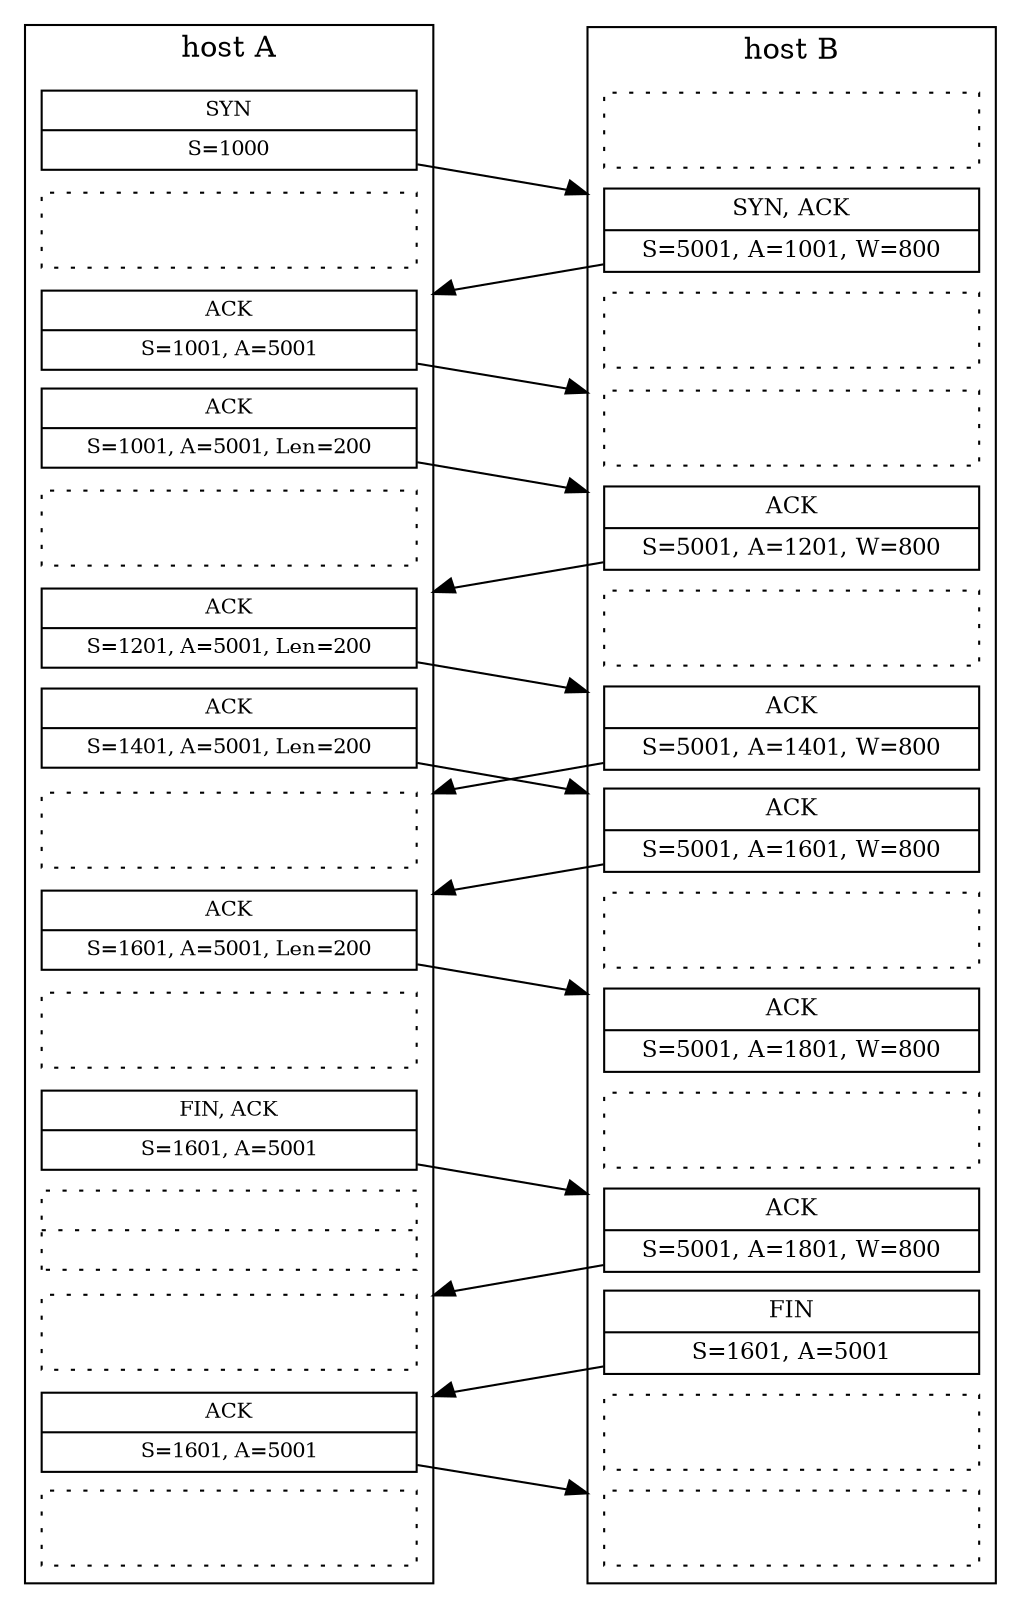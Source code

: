 digraph {
    node [shape=record]
    rankdir=TD;
    ranksep=0;
    newrank=true;
    nodesep=1.25;
    compound=true;
    subgraph cluster_A {
        label="host A"
        style="solid"
        node [width=2.50, fontsize=10 ];
        0 -> 1 -> 2 -> 3 -> 4 -> 5 -> 6 -> 7 -> 8 -> 9 -> 10 [color=none];
        10 -> 11 -> 12 -> 13 -> 14 [color=none];
    }
    subgraph cluster_B {
        label="host B"
        style="solid"
        node [width=2.50, fontsize=11 ];

        50 -> 51 -> 52 -> 53 -> 54 -> 55 -> 56 -> 57 -> 58 -> 59 -> 60 [color=none];
        60-> 61 -> 62 -> 63 -> 64 [color=none];
    }

    { rank=same;  0; 50; }
    { rank=same;  1; 51; }
    { rank=same;  2; 52; }
    { rank=same;  3; 53; }
    { rank=same;  4; 54; }
    { rank=same;  5; 55; }
    { rank=same;  6; 56; }
    { rank=same;  7; 57; }
    { rank=same;  8; 58; }
    { rank=same;  9; 59; }
    { rank=same; 10; 60; }
    { rank=same; 11; 61; }
    { rank=same; 12; 62; }
    { rank=same; 13; 63; }

    1, 4, 7, 9, 11, 12, 14 [color=black, fontcolor=none, style=dotted];
    50, 52, 53, 55, 58, 60, 63, 64 [color=black, fontcolor=none, style=dotted ];

     0 -> 51 [lhead=cluster_B]
    51 ->  2 [lhead=cluster_A]
     2 -> 53 [lhead=cluster_B]
     3 -> 54 [lhead=cluster_B]
    54 ->  5 [lhead=cluster_A]
     5 -> 56 [lhead=cluster_B]
    56 ->  7 [lhead=cluster_A]
     6 -> 57 [lhead=cluster_B]
    57 ->  8 [lhead=cluster_A]
     8 -> 59 [lhead=cluster_B]
    10 -> 61 [lhead=cluster_B]
    61 -> 12 [lhead=cluster_A]
    62 -> 13 [lhead=cluster_A]
    13 -> 64 [lhead=cluster_B]

    0 [ label="{SYN|S=1000}" ]
    2 [ label="{ACK|S=1001, A=5001}" ]
    3 [ label="{ACK|S=1001, A=5001, Len=200}" ]
    5 [ label="{ACK|S=1201, A=5001, Len=200}" ]
    6 [ label="{ACK|S=1401, A=5001, Len=200}" ]
    8 [ label="{ACK|S=1601, A=5001, Len=200}" ]
    10 [ label="{FIN, ACK|S=1601, A=5001}" ]
    13 [ label="{ACK|S=1601, A=5001}" ]

    51 [ label="{SYN, ACK|S=5001, A=1001, W=800}" ]
    54 [ label="{ACK|S=5001, A=1201, W=800}" ]
    56 [ label="{ACK|S=5001, A=1401, W=800}" ]
    57 [ label="{ACK|S=5001, A=1601, W=800}" ]
    59 [ label="{ACK|S=5001, A=1801, W=800}" ]
    61 [ label="{ACK|S=5001, A=1801, W=800}" ]

    11 [ label="{FIN|S=1601, A=5001}" ]
    62 [ label="{FIN|S=1601, A=5001}" ]
}
